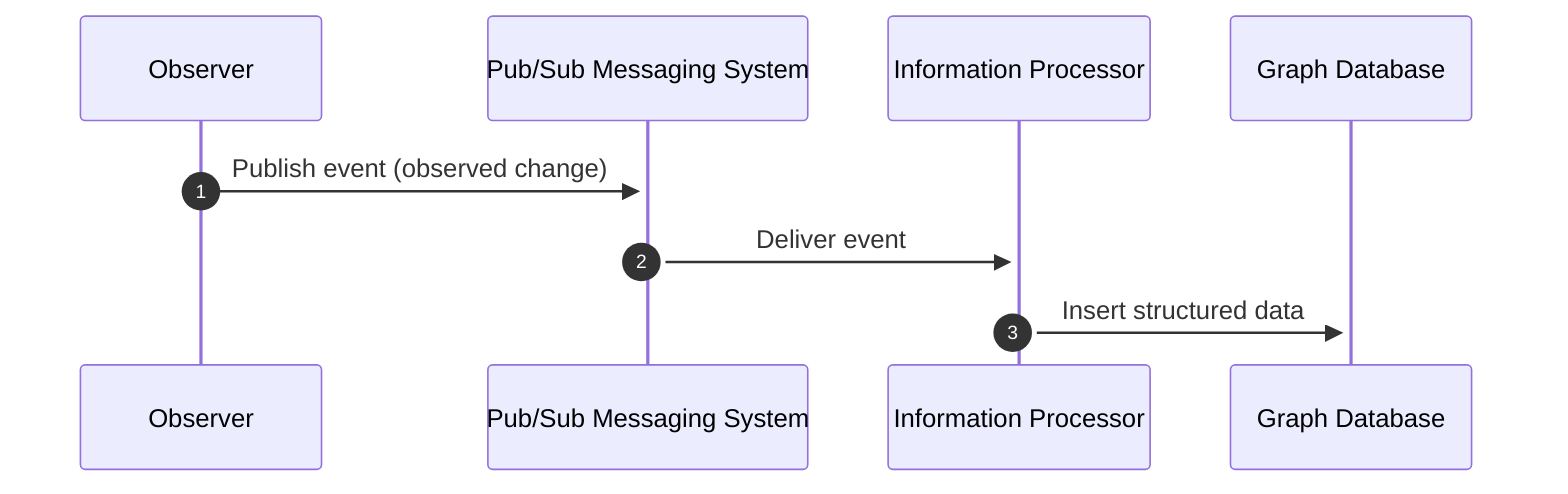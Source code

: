 sequenceDiagram
    autonumber
    participant Observer
    participant PubSub as Pub/Sub Messaging System
    participant Processor as Information Processor
    participant GraphDB as Graph Database

    Observer->>+PubSub: Publish event (observed change)
    PubSub->>+Processor: Deliver event
    Processor->>+GraphDB: Insert structured data